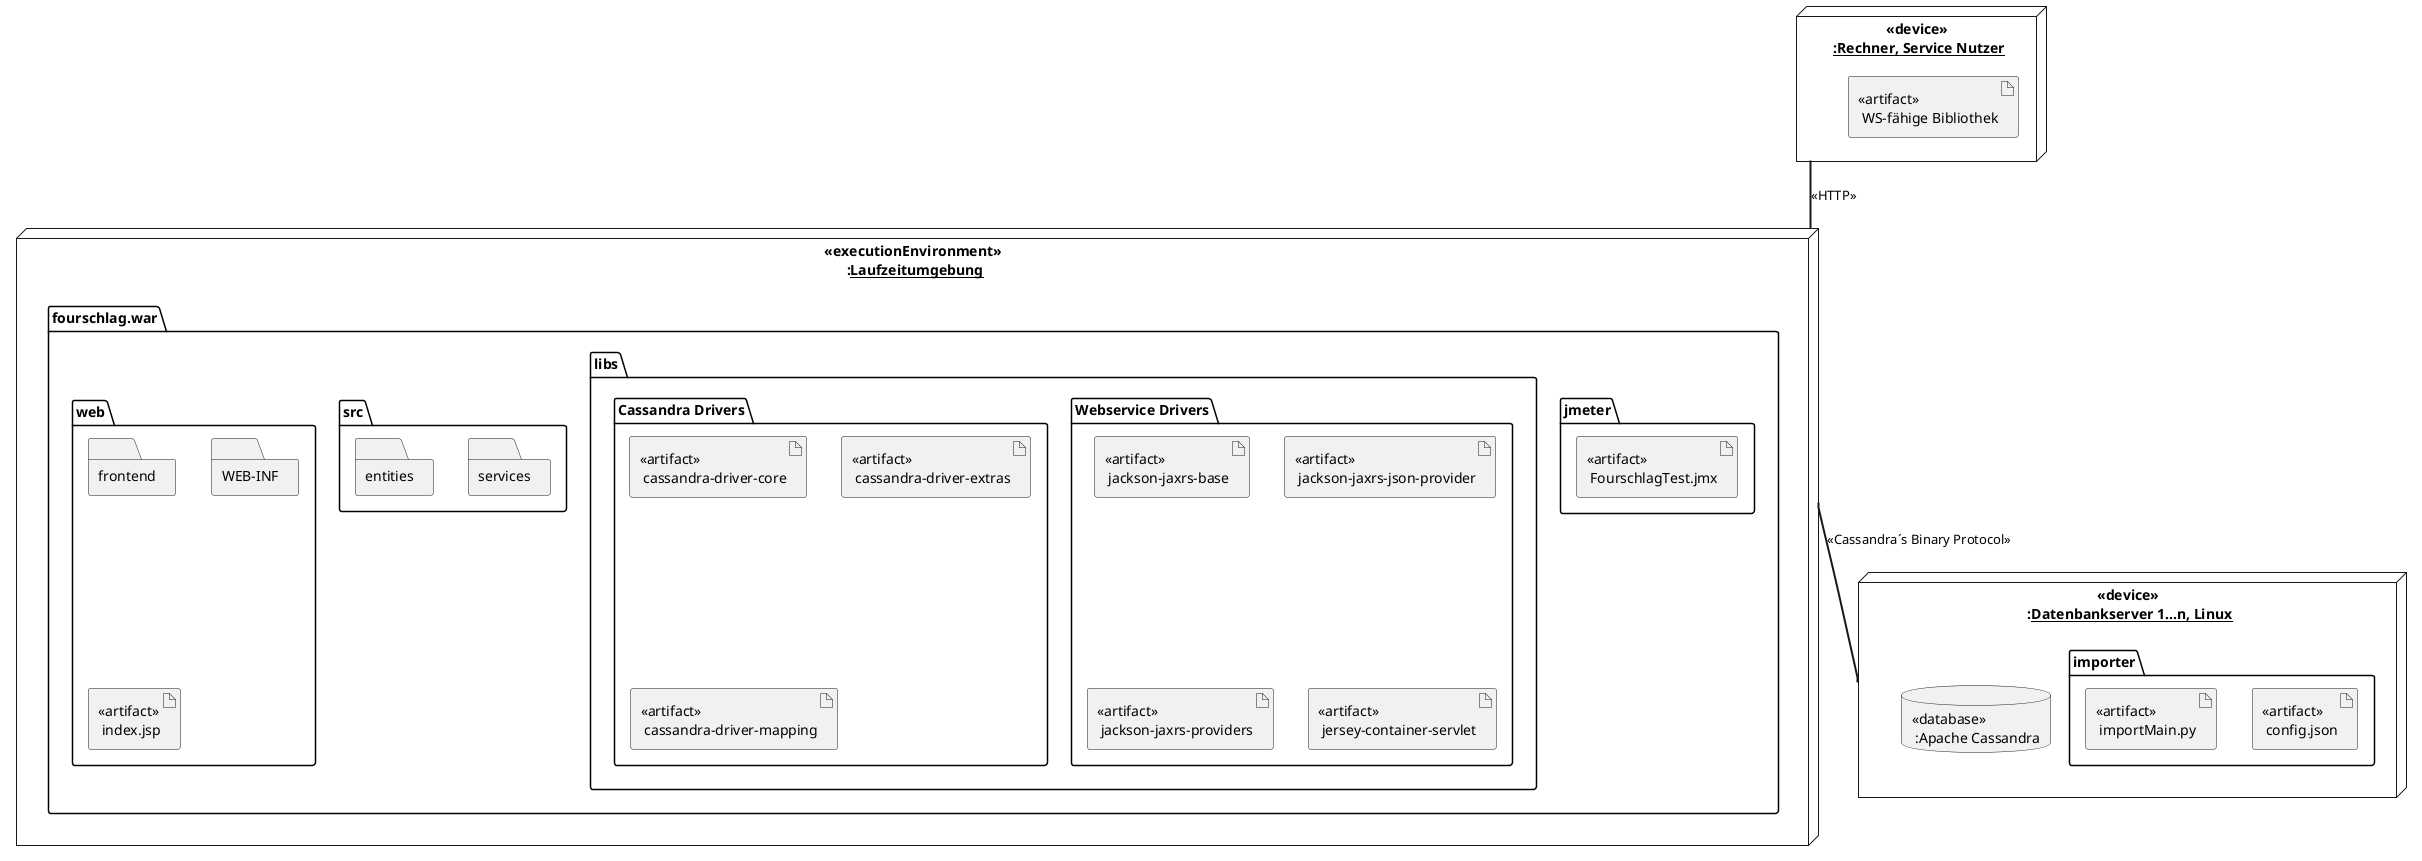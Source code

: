 @startuml

node "<<executionEnvironment>>\n :__Laufzeitumgebung__" as LZ{

    folder "fourschlag.war"{

        folder "jmeter"{
           artifact "<<artifact>>\n FourschlagTest.jmx"
        }

        folder "libs"{

            folder "Webservice Drivers"{
                artifact "<<artifact>>\n jackson-jaxrs-base"
                artifact "<<artifact>>\n jackson-jaxrs-json-provider"
                artifact "<<artifact>>\n jackson-jaxrs-providers"
                artifact "<<artifact>>\n jersey-container-servlet"
            }

            folder "Cassandra Drivers"{
                artifact "<<artifact>>\n cassandra-driver-core"
                artifact "<<artifact>>\n cassandra-driver-extras"
                artifact "<<artifact>>\n cassandra-driver-mapping"
            }

        }

        folder "src"{
            folder "services"
            folder "entities"
        }

        folder "web"{
            folder "frontend"
            folder "WEB-INF"
            artifact "<<artifact>>\n index.jsp"
        }
    }
}

node "<<device>>\n __:Rechner, Service Nutzer__" as N2{

        artifact "<<artifact>>\n WS-fähige Bibliothek"
 }

node "<<device>>\n :__Datenbankserver 1...n, Linux__" as N1{

    folder "importer"{
        artifact "<<artifact>>\n config.json"
        artifact "<<artifact>>\n importMain.py"
    }

    database "<<database>>\n :Apache Cassandra" as Cassandra

}

LZ == N1: <<Cassandra´s Binary Protocol>>
LZ =up= N2: <<HTTP>>

@enduml